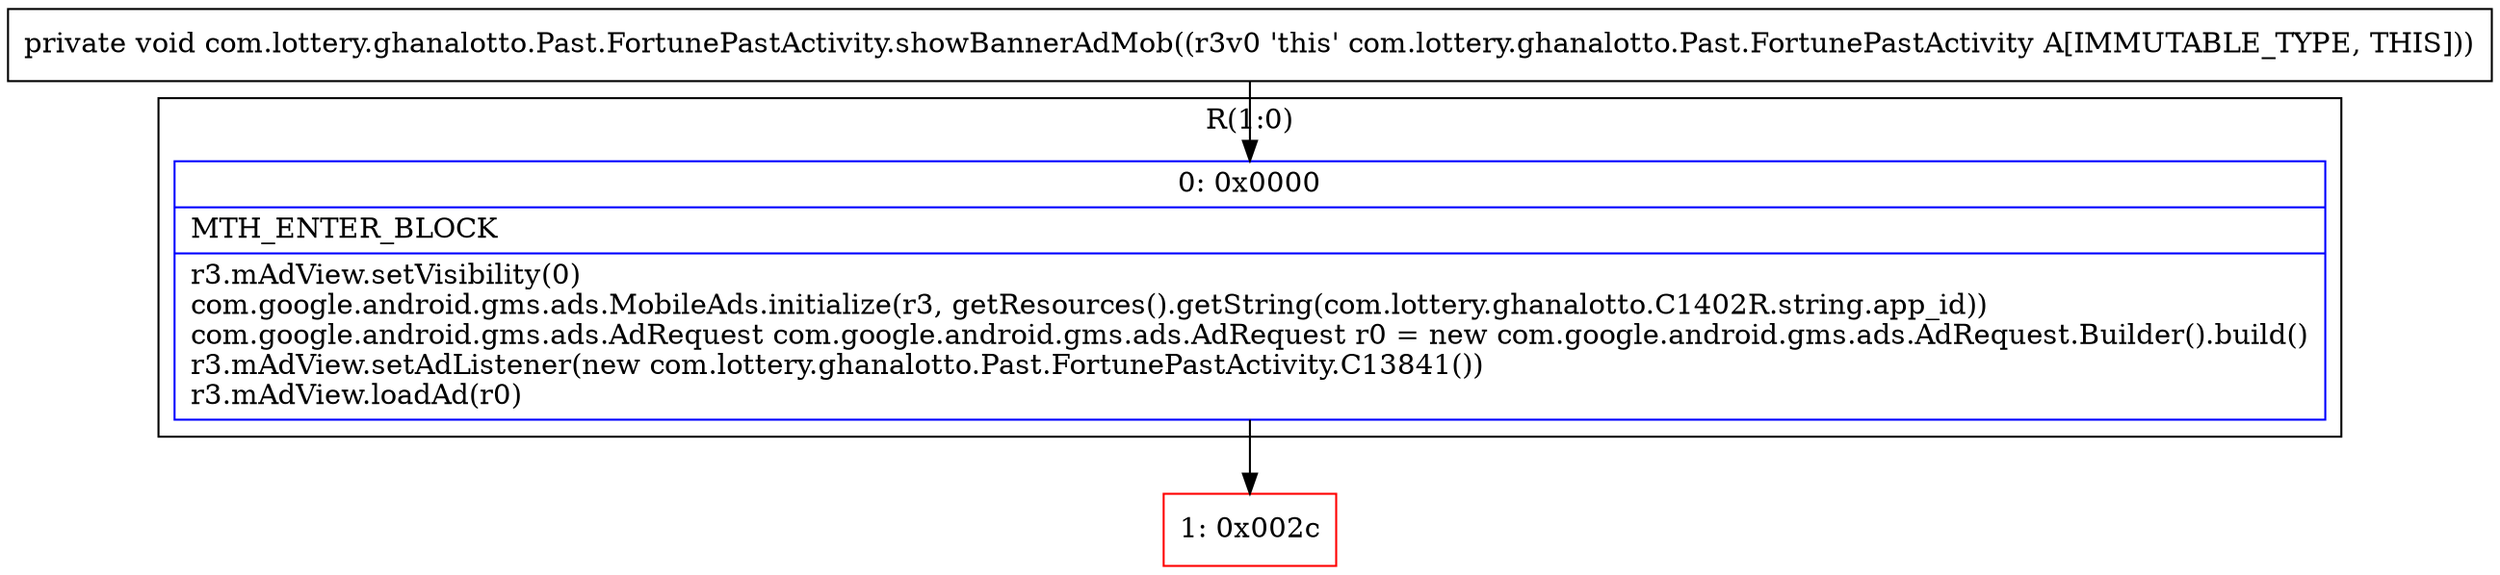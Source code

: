 digraph "CFG forcom.lottery.ghanalotto.Past.FortunePastActivity.showBannerAdMob()V" {
subgraph cluster_Region_520042052 {
label = "R(1:0)";
node [shape=record,color=blue];
Node_0 [shape=record,label="{0\:\ 0x0000|MTH_ENTER_BLOCK\l|r3.mAdView.setVisibility(0)\lcom.google.android.gms.ads.MobileAds.initialize(r3, getResources().getString(com.lottery.ghanalotto.C1402R.string.app_id))\lcom.google.android.gms.ads.AdRequest com.google.android.gms.ads.AdRequest r0 = new com.google.android.gms.ads.AdRequest.Builder().build()\lr3.mAdView.setAdListener(new com.lottery.ghanalotto.Past.FortunePastActivity.C13841())\lr3.mAdView.loadAd(r0)\l}"];
}
Node_1 [shape=record,color=red,label="{1\:\ 0x002c}"];
MethodNode[shape=record,label="{private void com.lottery.ghanalotto.Past.FortunePastActivity.showBannerAdMob((r3v0 'this' com.lottery.ghanalotto.Past.FortunePastActivity A[IMMUTABLE_TYPE, THIS])) }"];
MethodNode -> Node_0;
Node_0 -> Node_1;
}

